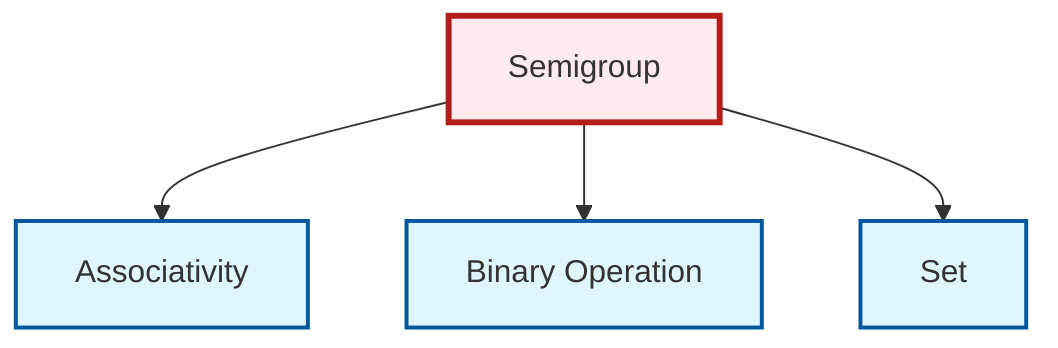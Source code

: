 graph TD
    classDef definition fill:#e1f5fe,stroke:#01579b,stroke-width:2px
    classDef theorem fill:#f3e5f5,stroke:#4a148c,stroke-width:2px
    classDef axiom fill:#fff3e0,stroke:#e65100,stroke-width:2px
    classDef example fill:#e8f5e9,stroke:#1b5e20,stroke-width:2px
    classDef current fill:#ffebee,stroke:#b71c1c,stroke-width:3px
    def-set["Set"]:::definition
    def-binary-operation["Binary Operation"]:::definition
    def-associativity["Associativity"]:::definition
    def-semigroup["Semigroup"]:::definition
    def-semigroup --> def-associativity
    def-semigroup --> def-binary-operation
    def-semigroup --> def-set
    class def-semigroup current